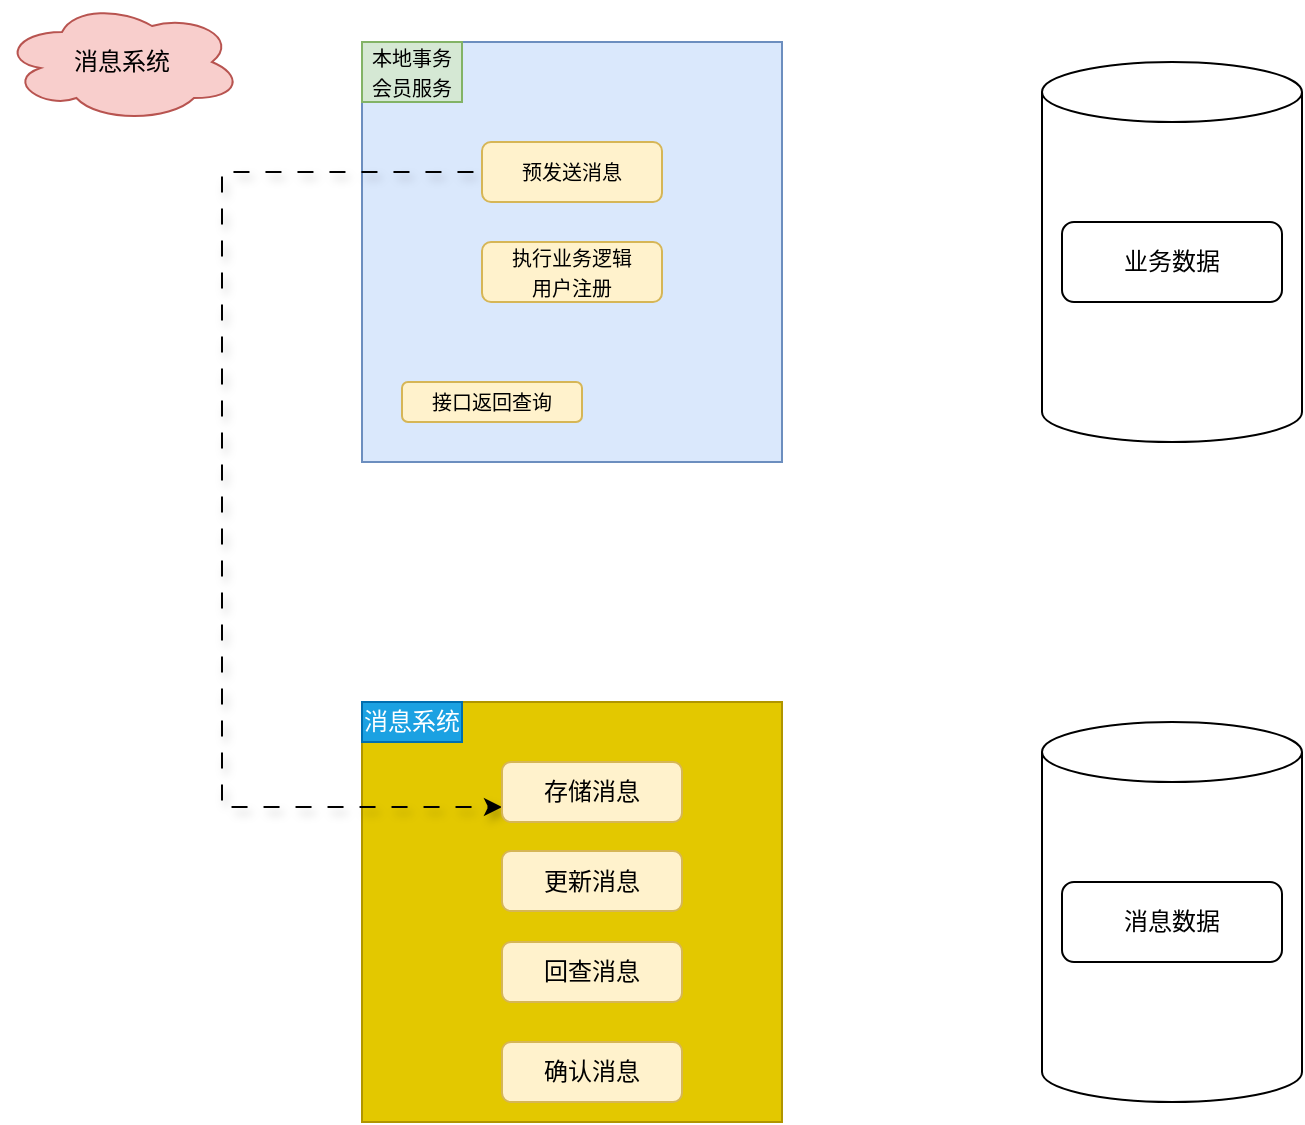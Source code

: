<mxfile version="26.0.4">
  <diagram name="Page-1" id="c7558073-3199-34d8-9f00-42111426c3f3">
    <mxGraphModel dx="1302" dy="772" grid="1" gridSize="10" guides="1" tooltips="1" connect="1" arrows="1" fold="1" page="1" pageScale="1" pageWidth="826" pageHeight="1169" background="none" math="0" shadow="0">
      <root>
        <mxCell id="0" />
        <mxCell id="1" parent="0" />
        <mxCell id="d4-nYYnj3sPqCGqGh7gW-96" value="消息系统" style="ellipse;shape=cloud;whiteSpace=wrap;html=1;fillColor=#f8cecc;strokeColor=#b85450;" vertex="1" parent="1">
          <mxGeometry x="120" y="110" width="120" height="60" as="geometry" />
        </mxCell>
        <mxCell id="d4-nYYnj3sPqCGqGh7gW-97" value="" style="whiteSpace=wrap;html=1;aspect=fixed;fillColor=#dae8fc;strokeColor=#6c8ebf;" vertex="1" parent="1">
          <mxGeometry x="300" y="130" width="210" height="210" as="geometry" />
        </mxCell>
        <mxCell id="d4-nYYnj3sPqCGqGh7gW-98" value="" style="whiteSpace=wrap;html=1;aspect=fixed;fillColor=#e3c800;strokeColor=#B09500;fontColor=#000000;" vertex="1" parent="1">
          <mxGeometry x="300" y="460" width="210" height="210" as="geometry" />
        </mxCell>
        <mxCell id="d4-nYYnj3sPqCGqGh7gW-99" value="&lt;font style=&quot;font-size: 10px;&quot; face=&quot;Helvetica&quot;&gt;本地事务会员服务&lt;/font&gt;" style="rounded=0;whiteSpace=wrap;html=1;fillColor=#d5e8d4;strokeColor=#82b366;" vertex="1" parent="1">
          <mxGeometry x="300" y="130" width="50" height="30" as="geometry" />
        </mxCell>
        <mxCell id="d4-nYYnj3sPqCGqGh7gW-104" value="" style="shape=cylinder3;whiteSpace=wrap;html=1;boundedLbl=1;backgroundOutline=1;size=15;" vertex="1" parent="1">
          <mxGeometry x="640" y="140" width="130" height="190" as="geometry" />
        </mxCell>
        <mxCell id="d4-nYYnj3sPqCGqGh7gW-121" style="edgeStyle=orthogonalEdgeStyle;rounded=0;orthogonalLoop=1;jettySize=auto;html=1;entryX=0;entryY=0.75;entryDx=0;entryDy=0;exitX=0;exitY=0.5;exitDx=0;exitDy=0;dashed=1;dashPattern=8 8;shadow=1;flowAnimation=1;" edge="1" parent="1" source="d4-nYYnj3sPqCGqGh7gW-106" target="d4-nYYnj3sPqCGqGh7gW-111">
          <mxGeometry relative="1" as="geometry">
            <Array as="points">
              <mxPoint x="230" y="195" />
              <mxPoint x="230" y="513" />
            </Array>
          </mxGeometry>
        </mxCell>
        <mxCell id="d4-nYYnj3sPqCGqGh7gW-106" value="&lt;font style=&quot;font-size: 10px;&quot;&gt;预发送消息&lt;/font&gt;" style="rounded=1;whiteSpace=wrap;html=1;fillColor=#fff2cc;strokeColor=#d6b656;" vertex="1" parent="1">
          <mxGeometry x="360" y="180" width="90" height="30" as="geometry" />
        </mxCell>
        <mxCell id="d4-nYYnj3sPqCGqGh7gW-107" value="&lt;font style=&quot;font-size: 10px;&quot;&gt;执行业务逻辑用户注册&lt;/font&gt;" style="rounded=1;whiteSpace=wrap;html=1;fillColor=#fff2cc;strokeColor=#d6b656;spacingLeft=10;spacingRight=10;" vertex="1" parent="1">
          <mxGeometry x="360" y="230" width="90" height="30" as="geometry" />
        </mxCell>
        <mxCell id="d4-nYYnj3sPqCGqGh7gW-108" value="&lt;font style=&quot;font-size: 10px;&quot;&gt;接口返回查询&lt;/font&gt;" style="rounded=1;whiteSpace=wrap;html=1;fillColor=#fff2cc;strokeColor=#d6b656;spacingLeft=10;spacingRight=10;" vertex="1" parent="1">
          <mxGeometry x="320" y="300" width="90" height="20" as="geometry" />
        </mxCell>
        <mxCell id="d4-nYYnj3sPqCGqGh7gW-109" value="业务数据" style="rounded=1;whiteSpace=wrap;html=1;" vertex="1" parent="1">
          <mxGeometry x="650" y="220" width="110" height="40" as="geometry" />
        </mxCell>
        <mxCell id="d4-nYYnj3sPqCGqGh7gW-110" value="消息系统" style="rounded=0;whiteSpace=wrap;html=1;fillColor=#1ba1e2;fontColor=#ffffff;strokeColor=#006EAF;" vertex="1" parent="1">
          <mxGeometry x="300" y="460" width="50" height="20" as="geometry" />
        </mxCell>
        <mxCell id="d4-nYYnj3sPqCGqGh7gW-111" value="存储消息" style="rounded=1;whiteSpace=wrap;html=1;fillColor=#fff2cc;strokeColor=#d6b656;" vertex="1" parent="1">
          <mxGeometry x="370" y="490" width="90" height="30" as="geometry" />
        </mxCell>
        <mxCell id="d4-nYYnj3sPqCGqGh7gW-112" value="更新消息" style="rounded=1;whiteSpace=wrap;html=1;fillColor=#fff2cc;strokeColor=#d6b656;" vertex="1" parent="1">
          <mxGeometry x="370" y="534.5" width="90" height="30" as="geometry" />
        </mxCell>
        <mxCell id="d4-nYYnj3sPqCGqGh7gW-113" value="回查消息" style="rounded=1;whiteSpace=wrap;html=1;fillColor=#fff2cc;strokeColor=#d6b656;" vertex="1" parent="1">
          <mxGeometry x="370" y="580" width="90" height="30" as="geometry" />
        </mxCell>
        <mxCell id="d4-nYYnj3sPqCGqGh7gW-114" value="确认消息" style="rounded=1;whiteSpace=wrap;html=1;fillColor=#fff2cc;strokeColor=#d6b656;" vertex="1" parent="1">
          <mxGeometry x="370" y="630" width="90" height="30" as="geometry" />
        </mxCell>
        <mxCell id="d4-nYYnj3sPqCGqGh7gW-115" value="" style="shape=cylinder3;whiteSpace=wrap;html=1;boundedLbl=1;backgroundOutline=1;size=15;" vertex="1" parent="1">
          <mxGeometry x="640" y="470" width="130" height="190" as="geometry" />
        </mxCell>
        <mxCell id="d4-nYYnj3sPqCGqGh7gW-116" value="消息数据" style="rounded=1;whiteSpace=wrap;html=1;" vertex="1" parent="1">
          <mxGeometry x="650" y="550" width="110" height="40" as="geometry" />
        </mxCell>
      </root>
    </mxGraphModel>
  </diagram>
</mxfile>
